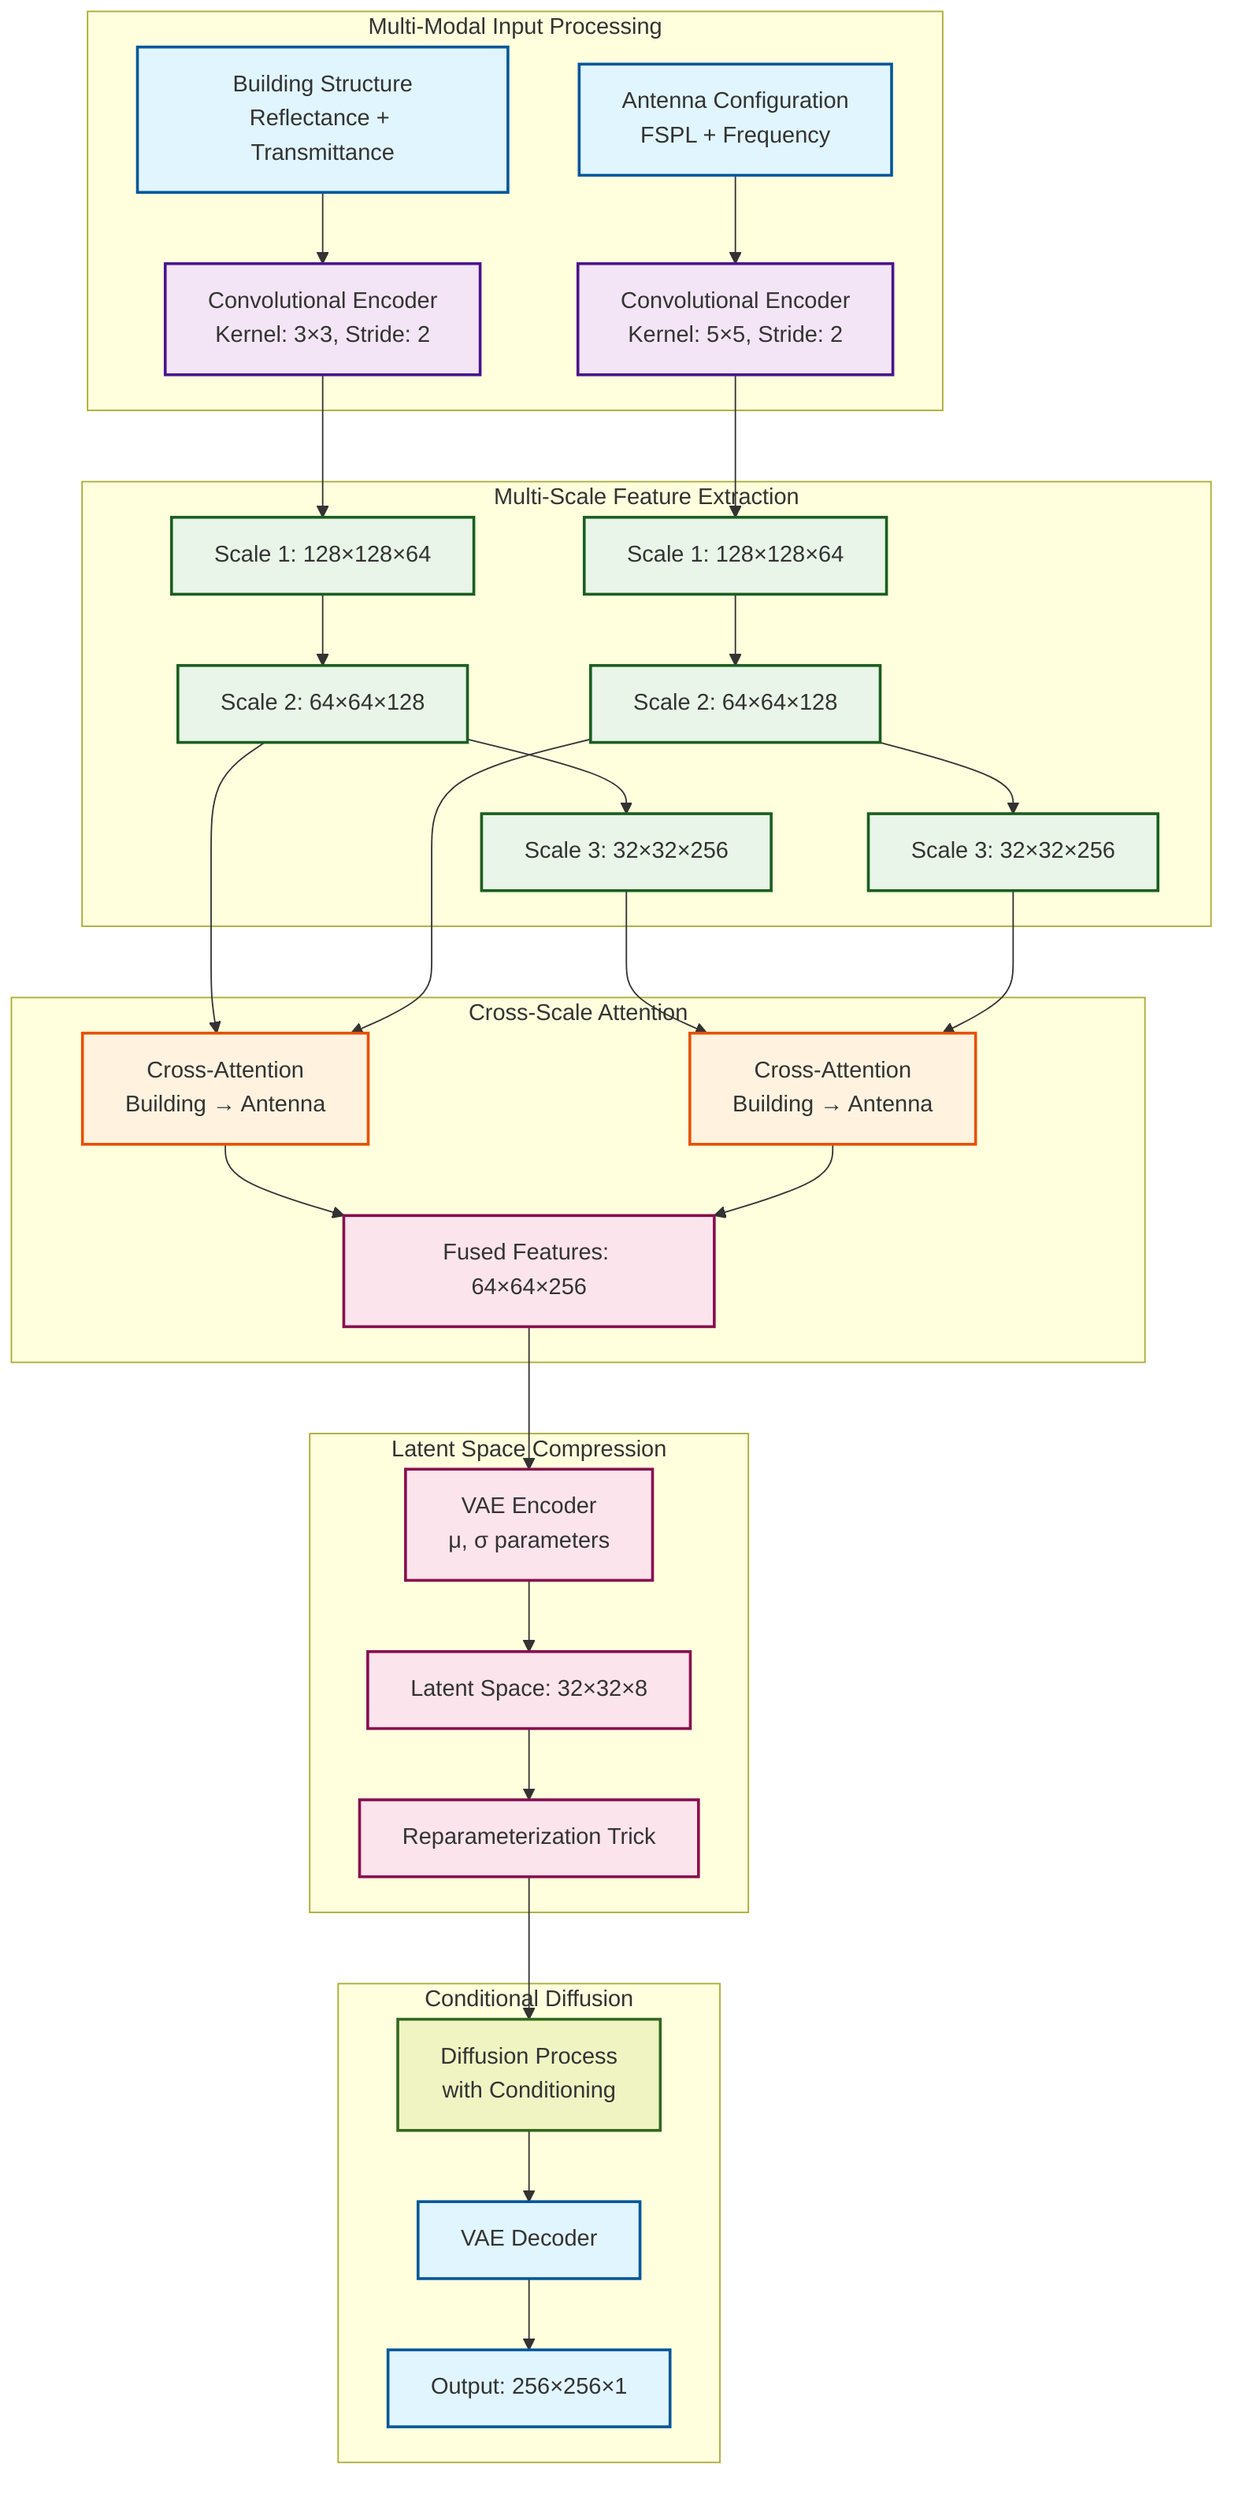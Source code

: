 %% Multi-Scale Cross-Attention VAE - Recommended Architecture
graph TB
    subgraph "Multi-Modal Input Processing"
        A[Building Structure<br/>Reflectance + Transmittance] --> B[Convolutional Encoder<br/>Kernel: 3×3, Stride: 2]
        C[Antenna Configuration<br/>FSPL + Frequency] --> D[Convolutional Encoder<br/>Kernel: 5×5, Stride: 2]
    end
    
    subgraph "Multi-Scale Feature Extraction"
        B --> E[Scale 1: 128×128×64]
        E --> F[Scale 2: 64×64×128]
        F --> G[Scale 3: 32×32×256]
        
        D --> H[Scale 1: 128×128×64]
        H --> I[Scale 2: 64×64×128]
        I --> J[Scale 3: 32×32×256]
    end
    
    subgraph "Cross-Scale Attention"
        F --> K[Cross-Attention<br/>Building → Antenna]
        I --> K
        G --> L[Cross-Attention<br/>Building → Antenna]
        J --> L
        K --> M[Fused Features: 64×64×256]
        L --> M
    end
    
    subgraph "Latent Space Compression"
        M --> N[VAE Encoder<br/>μ, σ parameters]
        N --> O[Latent Space: 32×32×8]
        O --> P[Reparameterization Trick]
    end
    
    subgraph "Conditional Diffusion"
        P --> Q[Diffusion Process<br/>with Conditioning]
        Q --> R[VAE Decoder]
        R --> S[Output: 256×256×1]
    end
    
    classDef input fill:#e1f5fe,stroke:#01579b,stroke-width:2px
    classDef encoder fill:#f3e5f5,stroke:#4a148c,stroke-width:2px
    classDef features fill:#e8f5e8,stroke:#1b5e20,stroke-width:2px
    classDef attention fill:#fff3e0,stroke:#e65100,stroke-width:2px
    classDef latent fill:#fce4ec,stroke:#880e4f,stroke-width:2px
    classDef diffusion fill:#f0f4c3,stroke:#33691e,stroke-width:2px
    classDef decoder fill:#e1f5fe,stroke:#01579b,stroke-width:2px
    
    class A,C input
    class B,D encoder
    class E,F,G,H,I,J features
    class K,L attention
    class M,N,O,P latent
    class Q diffusion
    class R,S decoder